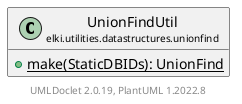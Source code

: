 @startuml
    remove .*\.(Instance|Par|Parameterizer|Factory)$
    set namespaceSeparator none
    hide empty fields
    hide empty methods

    class "<size:14>UnionFindUtil\n<size:10>elki.utilities.datastructures.unionfind" as elki.utilities.datastructures.unionfind.UnionFindUtil [[UnionFindUtil.html]] {
        {static} +make(StaticDBIDs): UnionFind
    }

    center footer UMLDoclet 2.0.19, PlantUML 1.2022.8
@enduml
